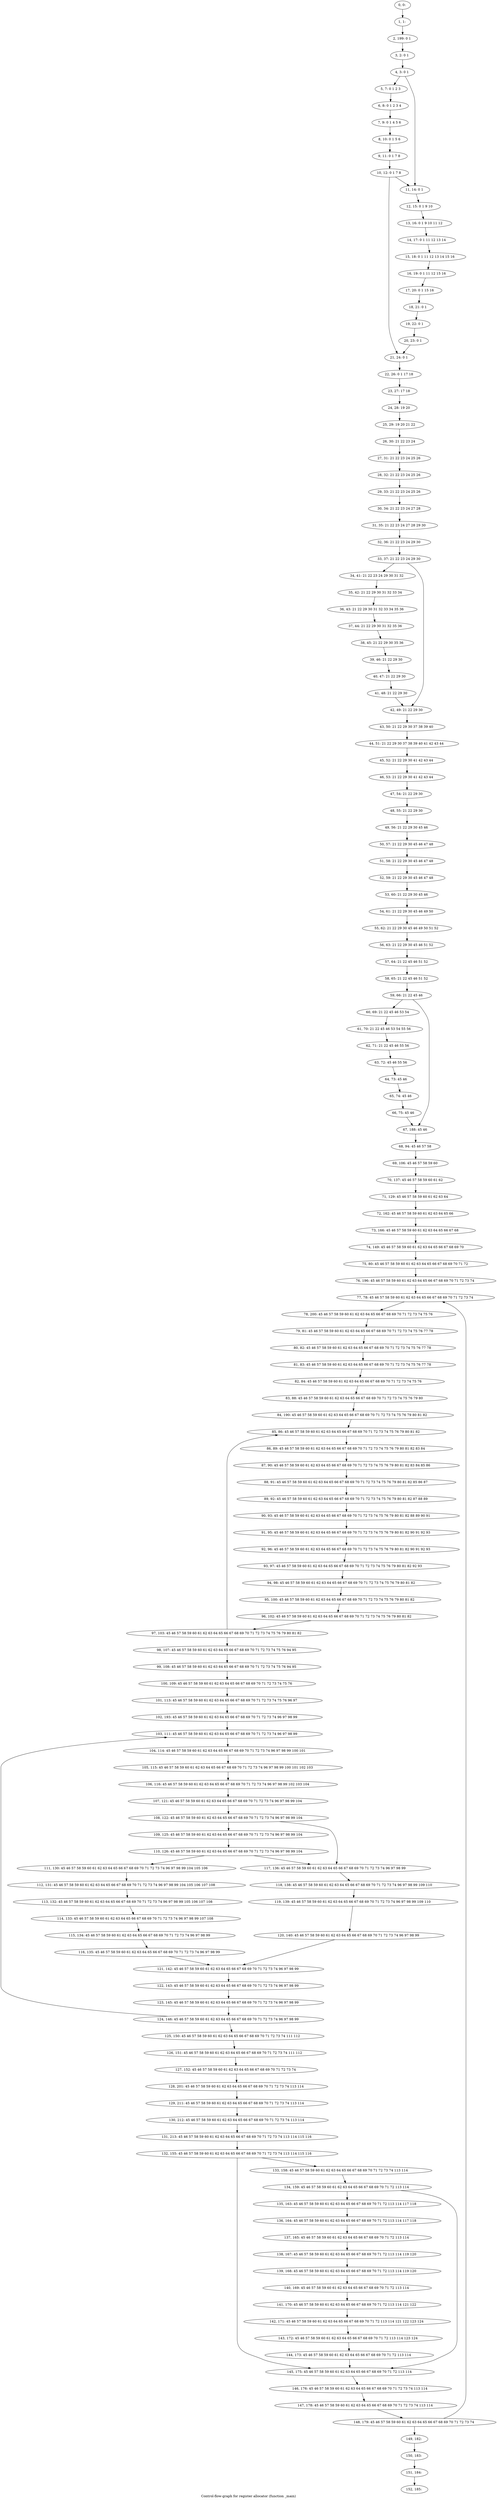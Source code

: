 digraph G {
graph [label="Control-flow-graph for register allocator (function _main)"]
0[label="0, 0: "];
1[label="1, 1: "];
2[label="2, 199: 0 1 "];
3[label="3, 2: 0 1 "];
4[label="4, 3: 0 1 "];
5[label="5, 7: 0 1 2 3 "];
6[label="6, 8: 0 1 2 3 4 "];
7[label="7, 9: 0 1 4 5 6 "];
8[label="8, 10: 0 1 5 6 "];
9[label="9, 11: 0 1 7 8 "];
10[label="10, 12: 0 1 7 8 "];
11[label="11, 14: 0 1 "];
12[label="12, 15: 0 1 9 10 "];
13[label="13, 16: 0 1 9 10 11 12 "];
14[label="14, 17: 0 1 11 12 13 14 "];
15[label="15, 18: 0 1 11 12 13 14 15 16 "];
16[label="16, 19: 0 1 11 12 15 16 "];
17[label="17, 20: 0 1 15 16 "];
18[label="18, 21: 0 1 "];
19[label="19, 22: 0 1 "];
20[label="20, 23: 0 1 "];
21[label="21, 24: 0 1 "];
22[label="22, 26: 0 1 17 18 "];
23[label="23, 27: 17 18 "];
24[label="24, 28: 19 20 "];
25[label="25, 29: 19 20 21 22 "];
26[label="26, 30: 21 22 23 24 "];
27[label="27, 31: 21 22 23 24 25 26 "];
28[label="28, 32: 21 22 23 24 25 26 "];
29[label="29, 33: 21 22 23 24 25 26 "];
30[label="30, 34: 21 22 23 24 27 28 "];
31[label="31, 35: 21 22 23 24 27 28 29 30 "];
32[label="32, 36: 21 22 23 24 29 30 "];
33[label="33, 37: 21 22 23 24 29 30 "];
34[label="34, 41: 21 22 23 24 29 30 31 32 "];
35[label="35, 42: 21 22 29 30 31 32 33 34 "];
36[label="36, 43: 21 22 29 30 31 32 33 34 35 36 "];
37[label="37, 44: 21 22 29 30 31 32 35 36 "];
38[label="38, 45: 21 22 29 30 35 36 "];
39[label="39, 46: 21 22 29 30 "];
40[label="40, 47: 21 22 29 30 "];
41[label="41, 48: 21 22 29 30 "];
42[label="42, 49: 21 22 29 30 "];
43[label="43, 50: 21 22 29 30 37 38 39 40 "];
44[label="44, 51: 21 22 29 30 37 38 39 40 41 42 43 44 "];
45[label="45, 52: 21 22 29 30 41 42 43 44 "];
46[label="46, 53: 21 22 29 30 41 42 43 44 "];
47[label="47, 54: 21 22 29 30 "];
48[label="48, 55: 21 22 29 30 "];
49[label="49, 56: 21 22 29 30 45 46 "];
50[label="50, 57: 21 22 29 30 45 46 47 48 "];
51[label="51, 58: 21 22 29 30 45 46 47 48 "];
52[label="52, 59: 21 22 29 30 45 46 47 48 "];
53[label="53, 60: 21 22 29 30 45 46 "];
54[label="54, 61: 21 22 29 30 45 46 49 50 "];
55[label="55, 62: 21 22 29 30 45 46 49 50 51 52 "];
56[label="56, 63: 21 22 29 30 45 46 51 52 "];
57[label="57, 64: 21 22 45 46 51 52 "];
58[label="58, 65: 21 22 45 46 51 52 "];
59[label="59, 66: 21 22 45 46 "];
60[label="60, 69: 21 22 45 46 53 54 "];
61[label="61, 70: 21 22 45 46 53 54 55 56 "];
62[label="62, 71: 21 22 45 46 55 56 "];
63[label="63, 72: 45 46 55 56 "];
64[label="64, 73: 45 46 "];
65[label="65, 74: 45 46 "];
66[label="66, 75: 45 46 "];
67[label="67, 188: 45 46 "];
68[label="68, 94: 45 46 57 58 "];
69[label="69, 106: 45 46 57 58 59 60 "];
70[label="70, 137: 45 46 57 58 59 60 61 62 "];
71[label="71, 129: 45 46 57 58 59 60 61 62 63 64 "];
72[label="72, 162: 45 46 57 58 59 60 61 62 63 64 65 66 "];
73[label="73, 166: 45 46 57 58 59 60 61 62 63 64 65 66 67 68 "];
74[label="74, 149: 45 46 57 58 59 60 61 62 63 64 65 66 67 68 69 70 "];
75[label="75, 80: 45 46 57 58 59 60 61 62 63 64 65 66 67 68 69 70 71 72 "];
76[label="76, 196: 45 46 57 58 59 60 61 62 63 64 65 66 67 68 69 70 71 72 73 74 "];
77[label="77, 78: 45 46 57 58 59 60 61 62 63 64 65 66 67 68 69 70 71 72 73 74 "];
78[label="78, 200: 45 46 57 58 59 60 61 62 63 64 65 66 67 68 69 70 71 72 73 74 75 76 "];
79[label="79, 81: 45 46 57 58 59 60 61 62 63 64 65 66 67 68 69 70 71 72 73 74 75 76 77 78 "];
80[label="80, 82: 45 46 57 58 59 60 61 62 63 64 65 66 67 68 69 70 71 72 73 74 75 76 77 78 "];
81[label="81, 83: 45 46 57 58 59 60 61 62 63 64 65 66 67 68 69 70 71 72 73 74 75 76 77 78 "];
82[label="82, 84: 45 46 57 58 59 60 61 62 63 64 65 66 67 68 69 70 71 72 73 74 75 76 "];
83[label="83, 88: 45 46 57 58 59 60 61 62 63 64 65 66 67 68 69 70 71 72 73 74 75 76 79 80 "];
84[label="84, 190: 45 46 57 58 59 60 61 62 63 64 65 66 67 68 69 70 71 72 73 74 75 76 79 80 81 82 "];
85[label="85, 86: 45 46 57 58 59 60 61 62 63 64 65 66 67 68 69 70 71 72 73 74 75 76 79 80 81 82 "];
86[label="86, 89: 45 46 57 58 59 60 61 62 63 64 65 66 67 68 69 70 71 72 73 74 75 76 79 80 81 82 83 84 "];
87[label="87, 90: 45 46 57 58 59 60 61 62 63 64 65 66 67 68 69 70 71 72 73 74 75 76 79 80 81 82 83 84 85 86 "];
88[label="88, 91: 45 46 57 58 59 60 61 62 63 64 65 66 67 68 69 70 71 72 73 74 75 76 79 80 81 82 85 86 87 "];
89[label="89, 92: 45 46 57 58 59 60 61 62 63 64 65 66 67 68 69 70 71 72 73 74 75 76 79 80 81 82 87 88 89 "];
90[label="90, 93: 45 46 57 58 59 60 61 62 63 64 65 66 67 68 69 70 71 72 73 74 75 76 79 80 81 82 88 89 90 91 "];
91[label="91, 95: 45 46 57 58 59 60 61 62 63 64 65 66 67 68 69 70 71 72 73 74 75 76 79 80 81 82 90 91 92 93 "];
92[label="92, 96: 45 46 57 58 59 60 61 62 63 64 65 66 67 68 69 70 71 72 73 74 75 76 79 80 81 82 90 91 92 93 "];
93[label="93, 97: 45 46 57 58 59 60 61 62 63 64 65 66 67 68 69 70 71 72 73 74 75 76 79 80 81 82 92 93 "];
94[label="94, 98: 45 46 57 58 59 60 61 62 63 64 65 66 67 68 69 70 71 72 73 74 75 76 79 80 81 82 "];
95[label="95, 100: 45 46 57 58 59 60 61 62 63 64 65 66 67 68 69 70 71 72 73 74 75 76 79 80 81 82 "];
96[label="96, 102: 45 46 57 58 59 60 61 62 63 64 65 66 67 68 69 70 71 72 73 74 75 76 79 80 81 82 "];
97[label="97, 103: 45 46 57 58 59 60 61 62 63 64 65 66 67 68 69 70 71 72 73 74 75 76 79 80 81 82 "];
98[label="98, 107: 45 46 57 58 59 60 61 62 63 64 65 66 67 68 69 70 71 72 73 74 75 76 94 95 "];
99[label="99, 108: 45 46 57 58 59 60 61 62 63 64 65 66 67 68 69 70 71 72 73 74 75 76 94 95 "];
100[label="100, 109: 45 46 57 58 59 60 61 62 63 64 65 66 67 68 69 70 71 72 73 74 75 76 "];
101[label="101, 113: 45 46 57 58 59 60 61 62 63 64 65 66 67 68 69 70 71 72 73 74 75 76 96 97 "];
102[label="102, 193: 45 46 57 58 59 60 61 62 63 64 65 66 67 68 69 70 71 72 73 74 96 97 98 99 "];
103[label="103, 111: 45 46 57 58 59 60 61 62 63 64 65 66 67 68 69 70 71 72 73 74 96 97 98 99 "];
104[label="104, 114: 45 46 57 58 59 60 61 62 63 64 65 66 67 68 69 70 71 72 73 74 96 97 98 99 100 101 "];
105[label="105, 115: 45 46 57 58 59 60 61 62 63 64 65 66 67 68 69 70 71 72 73 74 96 97 98 99 100 101 102 103 "];
106[label="106, 116: 45 46 57 58 59 60 61 62 63 64 65 66 67 68 69 70 71 72 73 74 96 97 98 99 102 103 104 "];
107[label="107, 121: 45 46 57 58 59 60 61 62 63 64 65 66 67 68 69 70 71 72 73 74 96 97 98 99 104 "];
108[label="108, 122: 45 46 57 58 59 60 61 62 63 64 65 66 67 68 69 70 71 72 73 74 96 97 98 99 104 "];
109[label="109, 125: 45 46 57 58 59 60 61 62 63 64 65 66 67 68 69 70 71 72 73 74 96 97 98 99 104 "];
110[label="110, 126: 45 46 57 58 59 60 61 62 63 64 65 66 67 68 69 70 71 72 73 74 96 97 98 99 104 "];
111[label="111, 130: 45 46 57 58 59 60 61 62 63 64 65 66 67 68 69 70 71 72 73 74 96 97 98 99 104 105 106 "];
112[label="112, 131: 45 46 57 58 59 60 61 62 63 64 65 66 67 68 69 70 71 72 73 74 96 97 98 99 104 105 106 107 108 "];
113[label="113, 132: 45 46 57 58 59 60 61 62 63 64 65 66 67 68 69 70 71 72 73 74 96 97 98 99 105 106 107 108 "];
114[label="114, 133: 45 46 57 58 59 60 61 62 63 64 65 66 67 68 69 70 71 72 73 74 96 97 98 99 107 108 "];
115[label="115, 134: 45 46 57 58 59 60 61 62 63 64 65 66 67 68 69 70 71 72 73 74 96 97 98 99 "];
116[label="116, 135: 45 46 57 58 59 60 61 62 63 64 65 66 67 68 69 70 71 72 73 74 96 97 98 99 "];
117[label="117, 136: 45 46 57 58 59 60 61 62 63 64 65 66 67 68 69 70 71 72 73 74 96 97 98 99 "];
118[label="118, 138: 45 46 57 58 59 60 61 62 63 64 65 66 67 68 69 70 71 72 73 74 96 97 98 99 109 110 "];
119[label="119, 139: 45 46 57 58 59 60 61 62 63 64 65 66 67 68 69 70 71 72 73 74 96 97 98 99 109 110 "];
120[label="120, 140: 45 46 57 58 59 60 61 62 63 64 65 66 67 68 69 70 71 72 73 74 96 97 98 99 "];
121[label="121, 142: 45 46 57 58 59 60 61 62 63 64 65 66 67 68 69 70 71 72 73 74 96 97 98 99 "];
122[label="122, 143: 45 46 57 58 59 60 61 62 63 64 65 66 67 68 69 70 71 72 73 74 96 97 98 99 "];
123[label="123, 145: 45 46 57 58 59 60 61 62 63 64 65 66 67 68 69 70 71 72 73 74 96 97 98 99 "];
124[label="124, 146: 45 46 57 58 59 60 61 62 63 64 65 66 67 68 69 70 71 72 73 74 96 97 98 99 "];
125[label="125, 150: 45 46 57 58 59 60 61 62 63 64 65 66 67 68 69 70 71 72 73 74 111 112 "];
126[label="126, 151: 45 46 57 58 59 60 61 62 63 64 65 66 67 68 69 70 71 72 73 74 111 112 "];
127[label="127, 152: 45 46 57 58 59 60 61 62 63 64 65 66 67 68 69 70 71 72 73 74 "];
128[label="128, 201: 45 46 57 58 59 60 61 62 63 64 65 66 67 68 69 70 71 72 73 74 113 114 "];
129[label="129, 211: 45 46 57 58 59 60 61 62 63 64 65 66 67 68 69 70 71 72 73 74 113 114 "];
130[label="130, 212: 45 46 57 58 59 60 61 62 63 64 65 66 67 68 69 70 71 72 73 74 113 114 "];
131[label="131, 213: 45 46 57 58 59 60 61 62 63 64 65 66 67 68 69 70 71 72 73 74 113 114 115 116 "];
132[label="132, 155: 45 46 57 58 59 60 61 62 63 64 65 66 67 68 69 70 71 72 73 74 113 114 115 116 "];
133[label="133, 158: 45 46 57 58 59 60 61 62 63 64 65 66 67 68 69 70 71 72 73 74 113 114 "];
134[label="134, 159: 45 46 57 58 59 60 61 62 63 64 65 66 67 68 69 70 71 72 113 114 "];
135[label="135, 163: 45 46 57 58 59 60 61 62 63 64 65 66 67 68 69 70 71 72 113 114 117 118 "];
136[label="136, 164: 45 46 57 58 59 60 61 62 63 64 65 66 67 68 69 70 71 72 113 114 117 118 "];
137[label="137, 165: 45 46 57 58 59 60 61 62 63 64 65 66 67 68 69 70 71 72 113 114 "];
138[label="138, 167: 45 46 57 58 59 60 61 62 63 64 65 66 67 68 69 70 71 72 113 114 119 120 "];
139[label="139, 168: 45 46 57 58 59 60 61 62 63 64 65 66 67 68 69 70 71 72 113 114 119 120 "];
140[label="140, 169: 45 46 57 58 59 60 61 62 63 64 65 66 67 68 69 70 71 72 113 114 "];
141[label="141, 170: 45 46 57 58 59 60 61 62 63 64 65 66 67 68 69 70 71 72 113 114 121 122 "];
142[label="142, 171: 45 46 57 58 59 60 61 62 63 64 65 66 67 68 69 70 71 72 113 114 121 122 123 124 "];
143[label="143, 172: 45 46 57 58 59 60 61 62 63 64 65 66 67 68 69 70 71 72 113 114 123 124 "];
144[label="144, 173: 45 46 57 58 59 60 61 62 63 64 65 66 67 68 69 70 71 72 113 114 "];
145[label="145, 175: 45 46 57 58 59 60 61 62 63 64 65 66 67 68 69 70 71 72 113 114 "];
146[label="146, 176: 45 46 57 58 59 60 61 62 63 64 65 66 67 68 69 70 71 72 73 74 113 114 "];
147[label="147, 178: 45 46 57 58 59 60 61 62 63 64 65 66 67 68 69 70 71 72 73 74 113 114 "];
148[label="148, 179: 45 46 57 58 59 60 61 62 63 64 65 66 67 68 69 70 71 72 73 74 "];
149[label="149, 182: "];
150[label="150, 183: "];
151[label="151, 184: "];
152[label="152, 185: "];
0->1 ;
1->2 ;
2->3 ;
3->4 ;
4->5 ;
4->11 ;
5->6 ;
6->7 ;
7->8 ;
8->9 ;
9->10 ;
10->11 ;
10->21 ;
11->12 ;
12->13 ;
13->14 ;
14->15 ;
15->16 ;
16->17 ;
17->18 ;
18->19 ;
19->20 ;
20->21 ;
21->22 ;
22->23 ;
23->24 ;
24->25 ;
25->26 ;
26->27 ;
27->28 ;
28->29 ;
29->30 ;
30->31 ;
31->32 ;
32->33 ;
33->34 ;
33->42 ;
34->35 ;
35->36 ;
36->37 ;
37->38 ;
38->39 ;
39->40 ;
40->41 ;
41->42 ;
42->43 ;
43->44 ;
44->45 ;
45->46 ;
46->47 ;
47->48 ;
48->49 ;
49->50 ;
50->51 ;
51->52 ;
52->53 ;
53->54 ;
54->55 ;
55->56 ;
56->57 ;
57->58 ;
58->59 ;
59->60 ;
59->67 ;
60->61 ;
61->62 ;
62->63 ;
63->64 ;
64->65 ;
65->66 ;
66->67 ;
67->68 ;
68->69 ;
69->70 ;
70->71 ;
71->72 ;
72->73 ;
73->74 ;
74->75 ;
75->76 ;
76->77 ;
77->78 ;
78->79 ;
79->80 ;
80->81 ;
81->82 ;
82->83 ;
83->84 ;
84->85 ;
85->86 ;
86->87 ;
87->88 ;
88->89 ;
89->90 ;
90->91 ;
91->92 ;
92->93 ;
93->94 ;
94->95 ;
95->96 ;
96->97 ;
97->98 ;
97->85 ;
98->99 ;
99->100 ;
100->101 ;
101->102 ;
102->103 ;
103->104 ;
104->105 ;
105->106 ;
106->107 ;
107->108 ;
108->109 ;
108->117 ;
109->110 ;
110->111 ;
110->117 ;
111->112 ;
112->113 ;
113->114 ;
114->115 ;
115->116 ;
116->121 ;
117->118 ;
118->119 ;
119->120 ;
120->121 ;
121->122 ;
122->123 ;
123->124 ;
124->125 ;
124->103 ;
125->126 ;
126->127 ;
127->128 ;
128->129 ;
129->130 ;
130->131 ;
131->132 ;
132->133 ;
132->145 ;
133->134 ;
134->135 ;
134->145 ;
135->136 ;
136->137 ;
137->138 ;
138->139 ;
139->140 ;
140->141 ;
141->142 ;
142->143 ;
143->144 ;
144->145 ;
145->146 ;
146->147 ;
147->148 ;
148->149 ;
148->77 ;
149->150 ;
150->151 ;
151->152 ;
}
